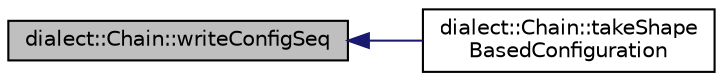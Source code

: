 digraph "dialect::Chain::writeConfigSeq"
{
  edge [fontname="Helvetica",fontsize="10",labelfontname="Helvetica",labelfontsize="10"];
  node [fontname="Helvetica",fontsize="10",shape=record];
  rankdir="LR";
  Node36 [label="dialect::Chain::writeConfigSeq",height=0.2,width=0.4,color="black", fillcolor="grey75", style="filled", fontcolor="black"];
  Node36 -> Node37 [dir="back",color="midnightblue",fontsize="10",style="solid",fontname="Helvetica"];
  Node37 [label="dialect::Chain::takeShape\lBasedConfiguration",height=0.2,width=0.4,color="black", fillcolor="white", style="filled",URL="$classdialect_1_1Chain.html#a78f0ee5307493976251e723e47ad0664",tooltip="Give this chain an orthogonal configuration best fitting its present geometric shape. "];
}
